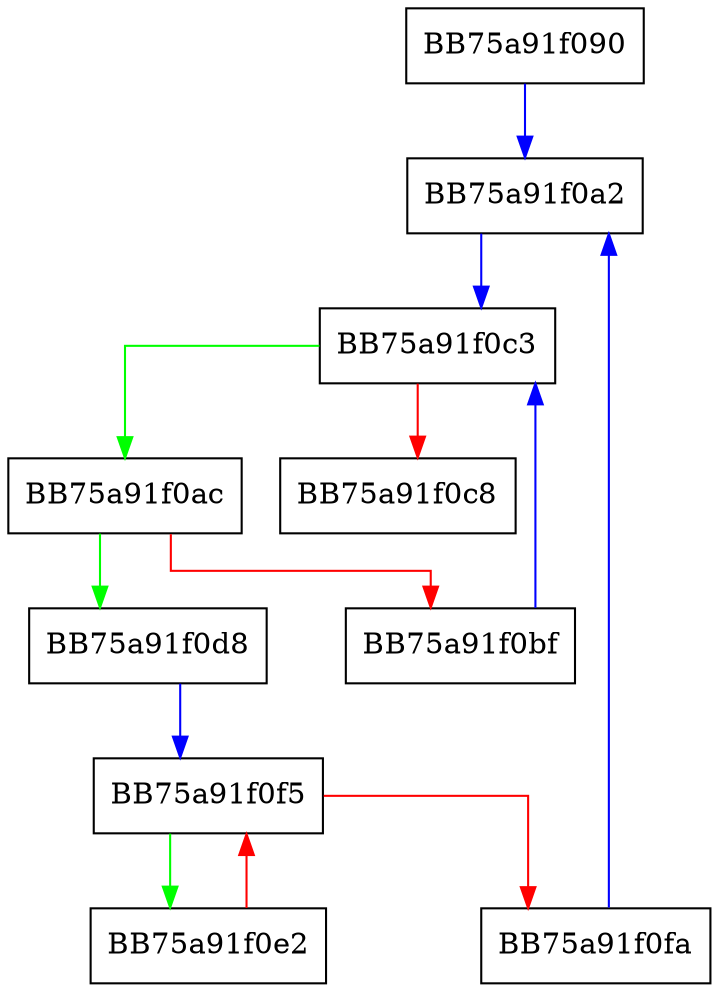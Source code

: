 digraph wait {
  node [shape="box"];
  graph [splines=ortho];
  BB75a91f090 -> BB75a91f0a2 [color="blue"];
  BB75a91f0a2 -> BB75a91f0c3 [color="blue"];
  BB75a91f0ac -> BB75a91f0d8 [color="green"];
  BB75a91f0ac -> BB75a91f0bf [color="red"];
  BB75a91f0bf -> BB75a91f0c3 [color="blue"];
  BB75a91f0c3 -> BB75a91f0ac [color="green"];
  BB75a91f0c3 -> BB75a91f0c8 [color="red"];
  BB75a91f0d8 -> BB75a91f0f5 [color="blue"];
  BB75a91f0e2 -> BB75a91f0f5 [color="red"];
  BB75a91f0f5 -> BB75a91f0e2 [color="green"];
  BB75a91f0f5 -> BB75a91f0fa [color="red"];
  BB75a91f0fa -> BB75a91f0a2 [color="blue"];
}